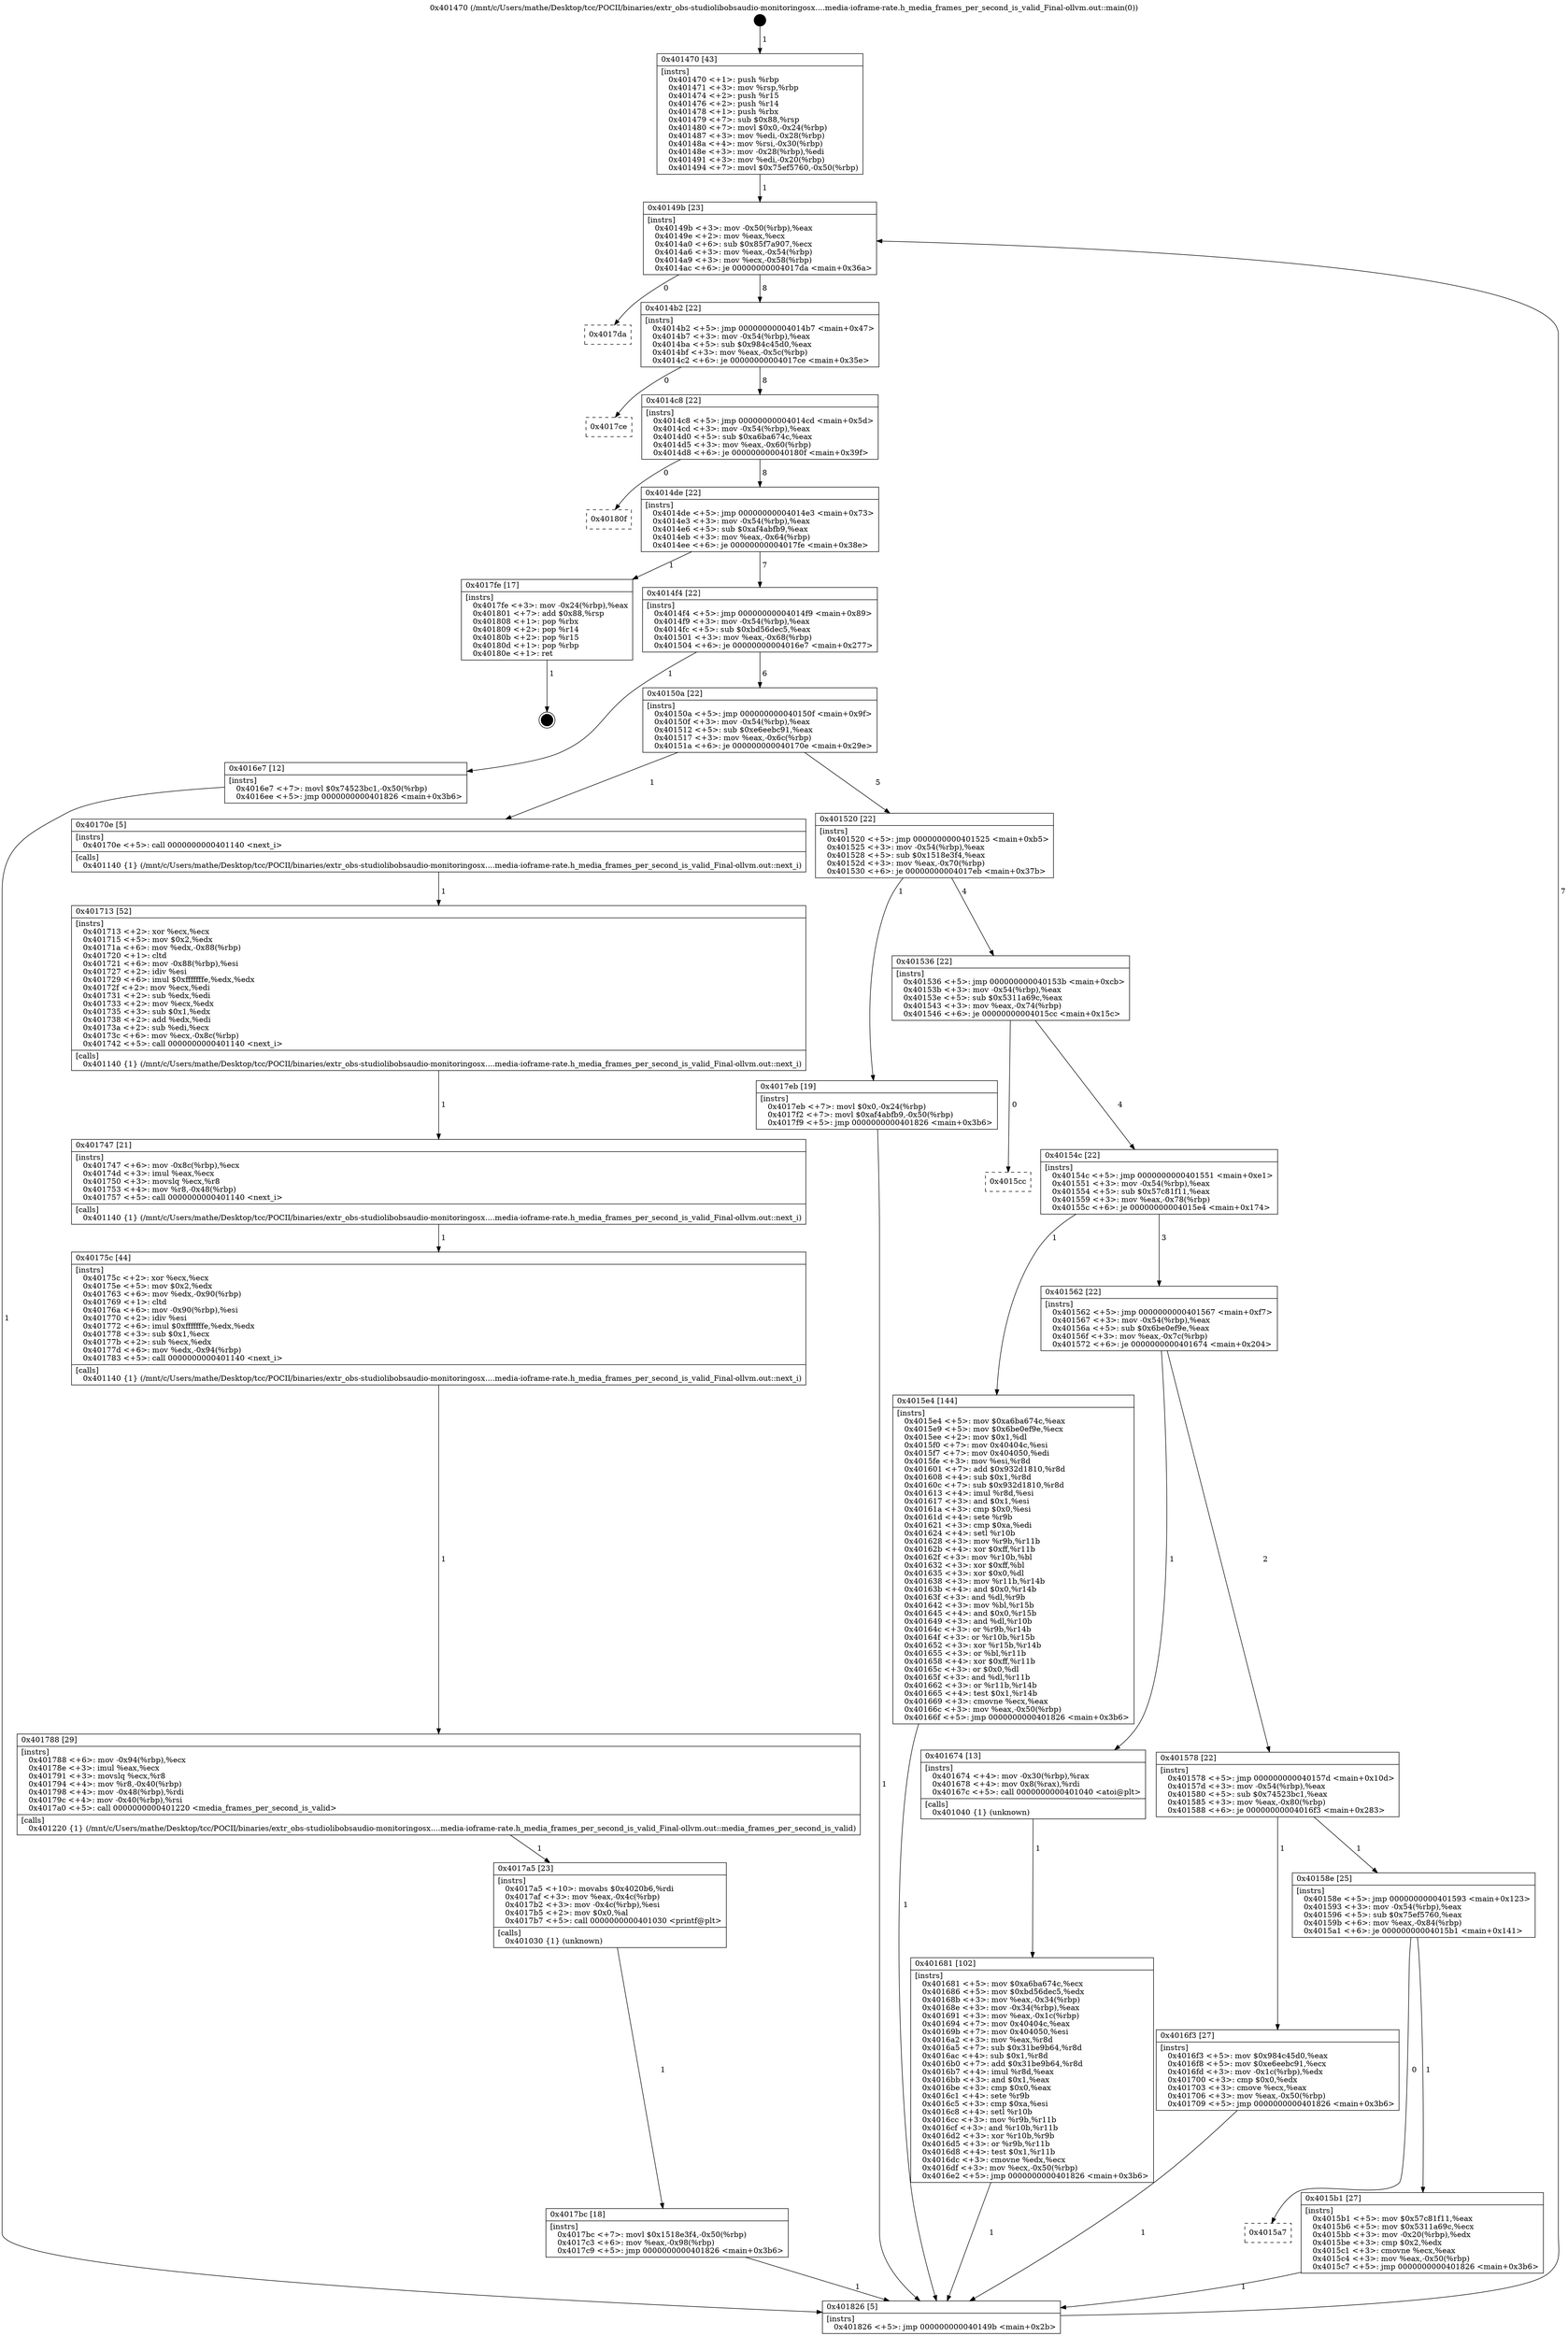 digraph "0x401470" {
  label = "0x401470 (/mnt/c/Users/mathe/Desktop/tcc/POCII/binaries/extr_obs-studiolibobsaudio-monitoringosx....media-ioframe-rate.h_media_frames_per_second_is_valid_Final-ollvm.out::main(0))"
  labelloc = "t"
  node[shape=record]

  Entry [label="",width=0.3,height=0.3,shape=circle,fillcolor=black,style=filled]
  "0x40149b" [label="{
     0x40149b [23]\l
     | [instrs]\l
     &nbsp;&nbsp;0x40149b \<+3\>: mov -0x50(%rbp),%eax\l
     &nbsp;&nbsp;0x40149e \<+2\>: mov %eax,%ecx\l
     &nbsp;&nbsp;0x4014a0 \<+6\>: sub $0x85f7a907,%ecx\l
     &nbsp;&nbsp;0x4014a6 \<+3\>: mov %eax,-0x54(%rbp)\l
     &nbsp;&nbsp;0x4014a9 \<+3\>: mov %ecx,-0x58(%rbp)\l
     &nbsp;&nbsp;0x4014ac \<+6\>: je 00000000004017da \<main+0x36a\>\l
  }"]
  "0x4017da" [label="{
     0x4017da\l
  }", style=dashed]
  "0x4014b2" [label="{
     0x4014b2 [22]\l
     | [instrs]\l
     &nbsp;&nbsp;0x4014b2 \<+5\>: jmp 00000000004014b7 \<main+0x47\>\l
     &nbsp;&nbsp;0x4014b7 \<+3\>: mov -0x54(%rbp),%eax\l
     &nbsp;&nbsp;0x4014ba \<+5\>: sub $0x984c45d0,%eax\l
     &nbsp;&nbsp;0x4014bf \<+3\>: mov %eax,-0x5c(%rbp)\l
     &nbsp;&nbsp;0x4014c2 \<+6\>: je 00000000004017ce \<main+0x35e\>\l
  }"]
  Exit [label="",width=0.3,height=0.3,shape=circle,fillcolor=black,style=filled,peripheries=2]
  "0x4017ce" [label="{
     0x4017ce\l
  }", style=dashed]
  "0x4014c8" [label="{
     0x4014c8 [22]\l
     | [instrs]\l
     &nbsp;&nbsp;0x4014c8 \<+5\>: jmp 00000000004014cd \<main+0x5d\>\l
     &nbsp;&nbsp;0x4014cd \<+3\>: mov -0x54(%rbp),%eax\l
     &nbsp;&nbsp;0x4014d0 \<+5\>: sub $0xa6ba674c,%eax\l
     &nbsp;&nbsp;0x4014d5 \<+3\>: mov %eax,-0x60(%rbp)\l
     &nbsp;&nbsp;0x4014d8 \<+6\>: je 000000000040180f \<main+0x39f\>\l
  }"]
  "0x4017bc" [label="{
     0x4017bc [18]\l
     | [instrs]\l
     &nbsp;&nbsp;0x4017bc \<+7\>: movl $0x1518e3f4,-0x50(%rbp)\l
     &nbsp;&nbsp;0x4017c3 \<+6\>: mov %eax,-0x98(%rbp)\l
     &nbsp;&nbsp;0x4017c9 \<+5\>: jmp 0000000000401826 \<main+0x3b6\>\l
  }"]
  "0x40180f" [label="{
     0x40180f\l
  }", style=dashed]
  "0x4014de" [label="{
     0x4014de [22]\l
     | [instrs]\l
     &nbsp;&nbsp;0x4014de \<+5\>: jmp 00000000004014e3 \<main+0x73\>\l
     &nbsp;&nbsp;0x4014e3 \<+3\>: mov -0x54(%rbp),%eax\l
     &nbsp;&nbsp;0x4014e6 \<+5\>: sub $0xaf4abfb9,%eax\l
     &nbsp;&nbsp;0x4014eb \<+3\>: mov %eax,-0x64(%rbp)\l
     &nbsp;&nbsp;0x4014ee \<+6\>: je 00000000004017fe \<main+0x38e\>\l
  }"]
  "0x4017a5" [label="{
     0x4017a5 [23]\l
     | [instrs]\l
     &nbsp;&nbsp;0x4017a5 \<+10\>: movabs $0x4020b6,%rdi\l
     &nbsp;&nbsp;0x4017af \<+3\>: mov %eax,-0x4c(%rbp)\l
     &nbsp;&nbsp;0x4017b2 \<+3\>: mov -0x4c(%rbp),%esi\l
     &nbsp;&nbsp;0x4017b5 \<+2\>: mov $0x0,%al\l
     &nbsp;&nbsp;0x4017b7 \<+5\>: call 0000000000401030 \<printf@plt\>\l
     | [calls]\l
     &nbsp;&nbsp;0x401030 \{1\} (unknown)\l
  }"]
  "0x4017fe" [label="{
     0x4017fe [17]\l
     | [instrs]\l
     &nbsp;&nbsp;0x4017fe \<+3\>: mov -0x24(%rbp),%eax\l
     &nbsp;&nbsp;0x401801 \<+7\>: add $0x88,%rsp\l
     &nbsp;&nbsp;0x401808 \<+1\>: pop %rbx\l
     &nbsp;&nbsp;0x401809 \<+2\>: pop %r14\l
     &nbsp;&nbsp;0x40180b \<+2\>: pop %r15\l
     &nbsp;&nbsp;0x40180d \<+1\>: pop %rbp\l
     &nbsp;&nbsp;0x40180e \<+1\>: ret\l
  }"]
  "0x4014f4" [label="{
     0x4014f4 [22]\l
     | [instrs]\l
     &nbsp;&nbsp;0x4014f4 \<+5\>: jmp 00000000004014f9 \<main+0x89\>\l
     &nbsp;&nbsp;0x4014f9 \<+3\>: mov -0x54(%rbp),%eax\l
     &nbsp;&nbsp;0x4014fc \<+5\>: sub $0xbd56dec5,%eax\l
     &nbsp;&nbsp;0x401501 \<+3\>: mov %eax,-0x68(%rbp)\l
     &nbsp;&nbsp;0x401504 \<+6\>: je 00000000004016e7 \<main+0x277\>\l
  }"]
  "0x401788" [label="{
     0x401788 [29]\l
     | [instrs]\l
     &nbsp;&nbsp;0x401788 \<+6\>: mov -0x94(%rbp),%ecx\l
     &nbsp;&nbsp;0x40178e \<+3\>: imul %eax,%ecx\l
     &nbsp;&nbsp;0x401791 \<+3\>: movslq %ecx,%r8\l
     &nbsp;&nbsp;0x401794 \<+4\>: mov %r8,-0x40(%rbp)\l
     &nbsp;&nbsp;0x401798 \<+4\>: mov -0x48(%rbp),%rdi\l
     &nbsp;&nbsp;0x40179c \<+4\>: mov -0x40(%rbp),%rsi\l
     &nbsp;&nbsp;0x4017a0 \<+5\>: call 0000000000401220 \<media_frames_per_second_is_valid\>\l
     | [calls]\l
     &nbsp;&nbsp;0x401220 \{1\} (/mnt/c/Users/mathe/Desktop/tcc/POCII/binaries/extr_obs-studiolibobsaudio-monitoringosx....media-ioframe-rate.h_media_frames_per_second_is_valid_Final-ollvm.out::media_frames_per_second_is_valid)\l
  }"]
  "0x4016e7" [label="{
     0x4016e7 [12]\l
     | [instrs]\l
     &nbsp;&nbsp;0x4016e7 \<+7\>: movl $0x74523bc1,-0x50(%rbp)\l
     &nbsp;&nbsp;0x4016ee \<+5\>: jmp 0000000000401826 \<main+0x3b6\>\l
  }"]
  "0x40150a" [label="{
     0x40150a [22]\l
     | [instrs]\l
     &nbsp;&nbsp;0x40150a \<+5\>: jmp 000000000040150f \<main+0x9f\>\l
     &nbsp;&nbsp;0x40150f \<+3\>: mov -0x54(%rbp),%eax\l
     &nbsp;&nbsp;0x401512 \<+5\>: sub $0xe6eebc91,%eax\l
     &nbsp;&nbsp;0x401517 \<+3\>: mov %eax,-0x6c(%rbp)\l
     &nbsp;&nbsp;0x40151a \<+6\>: je 000000000040170e \<main+0x29e\>\l
  }"]
  "0x40175c" [label="{
     0x40175c [44]\l
     | [instrs]\l
     &nbsp;&nbsp;0x40175c \<+2\>: xor %ecx,%ecx\l
     &nbsp;&nbsp;0x40175e \<+5\>: mov $0x2,%edx\l
     &nbsp;&nbsp;0x401763 \<+6\>: mov %edx,-0x90(%rbp)\l
     &nbsp;&nbsp;0x401769 \<+1\>: cltd\l
     &nbsp;&nbsp;0x40176a \<+6\>: mov -0x90(%rbp),%esi\l
     &nbsp;&nbsp;0x401770 \<+2\>: idiv %esi\l
     &nbsp;&nbsp;0x401772 \<+6\>: imul $0xfffffffe,%edx,%edx\l
     &nbsp;&nbsp;0x401778 \<+3\>: sub $0x1,%ecx\l
     &nbsp;&nbsp;0x40177b \<+2\>: sub %ecx,%edx\l
     &nbsp;&nbsp;0x40177d \<+6\>: mov %edx,-0x94(%rbp)\l
     &nbsp;&nbsp;0x401783 \<+5\>: call 0000000000401140 \<next_i\>\l
     | [calls]\l
     &nbsp;&nbsp;0x401140 \{1\} (/mnt/c/Users/mathe/Desktop/tcc/POCII/binaries/extr_obs-studiolibobsaudio-monitoringosx....media-ioframe-rate.h_media_frames_per_second_is_valid_Final-ollvm.out::next_i)\l
  }"]
  "0x40170e" [label="{
     0x40170e [5]\l
     | [instrs]\l
     &nbsp;&nbsp;0x40170e \<+5\>: call 0000000000401140 \<next_i\>\l
     | [calls]\l
     &nbsp;&nbsp;0x401140 \{1\} (/mnt/c/Users/mathe/Desktop/tcc/POCII/binaries/extr_obs-studiolibobsaudio-monitoringosx....media-ioframe-rate.h_media_frames_per_second_is_valid_Final-ollvm.out::next_i)\l
  }"]
  "0x401520" [label="{
     0x401520 [22]\l
     | [instrs]\l
     &nbsp;&nbsp;0x401520 \<+5\>: jmp 0000000000401525 \<main+0xb5\>\l
     &nbsp;&nbsp;0x401525 \<+3\>: mov -0x54(%rbp),%eax\l
     &nbsp;&nbsp;0x401528 \<+5\>: sub $0x1518e3f4,%eax\l
     &nbsp;&nbsp;0x40152d \<+3\>: mov %eax,-0x70(%rbp)\l
     &nbsp;&nbsp;0x401530 \<+6\>: je 00000000004017eb \<main+0x37b\>\l
  }"]
  "0x401747" [label="{
     0x401747 [21]\l
     | [instrs]\l
     &nbsp;&nbsp;0x401747 \<+6\>: mov -0x8c(%rbp),%ecx\l
     &nbsp;&nbsp;0x40174d \<+3\>: imul %eax,%ecx\l
     &nbsp;&nbsp;0x401750 \<+3\>: movslq %ecx,%r8\l
     &nbsp;&nbsp;0x401753 \<+4\>: mov %r8,-0x48(%rbp)\l
     &nbsp;&nbsp;0x401757 \<+5\>: call 0000000000401140 \<next_i\>\l
     | [calls]\l
     &nbsp;&nbsp;0x401140 \{1\} (/mnt/c/Users/mathe/Desktop/tcc/POCII/binaries/extr_obs-studiolibobsaudio-monitoringosx....media-ioframe-rate.h_media_frames_per_second_is_valid_Final-ollvm.out::next_i)\l
  }"]
  "0x4017eb" [label="{
     0x4017eb [19]\l
     | [instrs]\l
     &nbsp;&nbsp;0x4017eb \<+7\>: movl $0x0,-0x24(%rbp)\l
     &nbsp;&nbsp;0x4017f2 \<+7\>: movl $0xaf4abfb9,-0x50(%rbp)\l
     &nbsp;&nbsp;0x4017f9 \<+5\>: jmp 0000000000401826 \<main+0x3b6\>\l
  }"]
  "0x401536" [label="{
     0x401536 [22]\l
     | [instrs]\l
     &nbsp;&nbsp;0x401536 \<+5\>: jmp 000000000040153b \<main+0xcb\>\l
     &nbsp;&nbsp;0x40153b \<+3\>: mov -0x54(%rbp),%eax\l
     &nbsp;&nbsp;0x40153e \<+5\>: sub $0x5311a69c,%eax\l
     &nbsp;&nbsp;0x401543 \<+3\>: mov %eax,-0x74(%rbp)\l
     &nbsp;&nbsp;0x401546 \<+6\>: je 00000000004015cc \<main+0x15c\>\l
  }"]
  "0x401713" [label="{
     0x401713 [52]\l
     | [instrs]\l
     &nbsp;&nbsp;0x401713 \<+2\>: xor %ecx,%ecx\l
     &nbsp;&nbsp;0x401715 \<+5\>: mov $0x2,%edx\l
     &nbsp;&nbsp;0x40171a \<+6\>: mov %edx,-0x88(%rbp)\l
     &nbsp;&nbsp;0x401720 \<+1\>: cltd\l
     &nbsp;&nbsp;0x401721 \<+6\>: mov -0x88(%rbp),%esi\l
     &nbsp;&nbsp;0x401727 \<+2\>: idiv %esi\l
     &nbsp;&nbsp;0x401729 \<+6\>: imul $0xfffffffe,%edx,%edx\l
     &nbsp;&nbsp;0x40172f \<+2\>: mov %ecx,%edi\l
     &nbsp;&nbsp;0x401731 \<+2\>: sub %edx,%edi\l
     &nbsp;&nbsp;0x401733 \<+2\>: mov %ecx,%edx\l
     &nbsp;&nbsp;0x401735 \<+3\>: sub $0x1,%edx\l
     &nbsp;&nbsp;0x401738 \<+2\>: add %edx,%edi\l
     &nbsp;&nbsp;0x40173a \<+2\>: sub %edi,%ecx\l
     &nbsp;&nbsp;0x40173c \<+6\>: mov %ecx,-0x8c(%rbp)\l
     &nbsp;&nbsp;0x401742 \<+5\>: call 0000000000401140 \<next_i\>\l
     | [calls]\l
     &nbsp;&nbsp;0x401140 \{1\} (/mnt/c/Users/mathe/Desktop/tcc/POCII/binaries/extr_obs-studiolibobsaudio-monitoringosx....media-ioframe-rate.h_media_frames_per_second_is_valid_Final-ollvm.out::next_i)\l
  }"]
  "0x4015cc" [label="{
     0x4015cc\l
  }", style=dashed]
  "0x40154c" [label="{
     0x40154c [22]\l
     | [instrs]\l
     &nbsp;&nbsp;0x40154c \<+5\>: jmp 0000000000401551 \<main+0xe1\>\l
     &nbsp;&nbsp;0x401551 \<+3\>: mov -0x54(%rbp),%eax\l
     &nbsp;&nbsp;0x401554 \<+5\>: sub $0x57c81f11,%eax\l
     &nbsp;&nbsp;0x401559 \<+3\>: mov %eax,-0x78(%rbp)\l
     &nbsp;&nbsp;0x40155c \<+6\>: je 00000000004015e4 \<main+0x174\>\l
  }"]
  "0x401681" [label="{
     0x401681 [102]\l
     | [instrs]\l
     &nbsp;&nbsp;0x401681 \<+5\>: mov $0xa6ba674c,%ecx\l
     &nbsp;&nbsp;0x401686 \<+5\>: mov $0xbd56dec5,%edx\l
     &nbsp;&nbsp;0x40168b \<+3\>: mov %eax,-0x34(%rbp)\l
     &nbsp;&nbsp;0x40168e \<+3\>: mov -0x34(%rbp),%eax\l
     &nbsp;&nbsp;0x401691 \<+3\>: mov %eax,-0x1c(%rbp)\l
     &nbsp;&nbsp;0x401694 \<+7\>: mov 0x40404c,%eax\l
     &nbsp;&nbsp;0x40169b \<+7\>: mov 0x404050,%esi\l
     &nbsp;&nbsp;0x4016a2 \<+3\>: mov %eax,%r8d\l
     &nbsp;&nbsp;0x4016a5 \<+7\>: sub $0x31be9b64,%r8d\l
     &nbsp;&nbsp;0x4016ac \<+4\>: sub $0x1,%r8d\l
     &nbsp;&nbsp;0x4016b0 \<+7\>: add $0x31be9b64,%r8d\l
     &nbsp;&nbsp;0x4016b7 \<+4\>: imul %r8d,%eax\l
     &nbsp;&nbsp;0x4016bb \<+3\>: and $0x1,%eax\l
     &nbsp;&nbsp;0x4016be \<+3\>: cmp $0x0,%eax\l
     &nbsp;&nbsp;0x4016c1 \<+4\>: sete %r9b\l
     &nbsp;&nbsp;0x4016c5 \<+3\>: cmp $0xa,%esi\l
     &nbsp;&nbsp;0x4016c8 \<+4\>: setl %r10b\l
     &nbsp;&nbsp;0x4016cc \<+3\>: mov %r9b,%r11b\l
     &nbsp;&nbsp;0x4016cf \<+3\>: and %r10b,%r11b\l
     &nbsp;&nbsp;0x4016d2 \<+3\>: xor %r10b,%r9b\l
     &nbsp;&nbsp;0x4016d5 \<+3\>: or %r9b,%r11b\l
     &nbsp;&nbsp;0x4016d8 \<+4\>: test $0x1,%r11b\l
     &nbsp;&nbsp;0x4016dc \<+3\>: cmovne %edx,%ecx\l
     &nbsp;&nbsp;0x4016df \<+3\>: mov %ecx,-0x50(%rbp)\l
     &nbsp;&nbsp;0x4016e2 \<+5\>: jmp 0000000000401826 \<main+0x3b6\>\l
  }"]
  "0x4015e4" [label="{
     0x4015e4 [144]\l
     | [instrs]\l
     &nbsp;&nbsp;0x4015e4 \<+5\>: mov $0xa6ba674c,%eax\l
     &nbsp;&nbsp;0x4015e9 \<+5\>: mov $0x6be0ef9e,%ecx\l
     &nbsp;&nbsp;0x4015ee \<+2\>: mov $0x1,%dl\l
     &nbsp;&nbsp;0x4015f0 \<+7\>: mov 0x40404c,%esi\l
     &nbsp;&nbsp;0x4015f7 \<+7\>: mov 0x404050,%edi\l
     &nbsp;&nbsp;0x4015fe \<+3\>: mov %esi,%r8d\l
     &nbsp;&nbsp;0x401601 \<+7\>: add $0x932d1810,%r8d\l
     &nbsp;&nbsp;0x401608 \<+4\>: sub $0x1,%r8d\l
     &nbsp;&nbsp;0x40160c \<+7\>: sub $0x932d1810,%r8d\l
     &nbsp;&nbsp;0x401613 \<+4\>: imul %r8d,%esi\l
     &nbsp;&nbsp;0x401617 \<+3\>: and $0x1,%esi\l
     &nbsp;&nbsp;0x40161a \<+3\>: cmp $0x0,%esi\l
     &nbsp;&nbsp;0x40161d \<+4\>: sete %r9b\l
     &nbsp;&nbsp;0x401621 \<+3\>: cmp $0xa,%edi\l
     &nbsp;&nbsp;0x401624 \<+4\>: setl %r10b\l
     &nbsp;&nbsp;0x401628 \<+3\>: mov %r9b,%r11b\l
     &nbsp;&nbsp;0x40162b \<+4\>: xor $0xff,%r11b\l
     &nbsp;&nbsp;0x40162f \<+3\>: mov %r10b,%bl\l
     &nbsp;&nbsp;0x401632 \<+3\>: xor $0xff,%bl\l
     &nbsp;&nbsp;0x401635 \<+3\>: xor $0x0,%dl\l
     &nbsp;&nbsp;0x401638 \<+3\>: mov %r11b,%r14b\l
     &nbsp;&nbsp;0x40163b \<+4\>: and $0x0,%r14b\l
     &nbsp;&nbsp;0x40163f \<+3\>: and %dl,%r9b\l
     &nbsp;&nbsp;0x401642 \<+3\>: mov %bl,%r15b\l
     &nbsp;&nbsp;0x401645 \<+4\>: and $0x0,%r15b\l
     &nbsp;&nbsp;0x401649 \<+3\>: and %dl,%r10b\l
     &nbsp;&nbsp;0x40164c \<+3\>: or %r9b,%r14b\l
     &nbsp;&nbsp;0x40164f \<+3\>: or %r10b,%r15b\l
     &nbsp;&nbsp;0x401652 \<+3\>: xor %r15b,%r14b\l
     &nbsp;&nbsp;0x401655 \<+3\>: or %bl,%r11b\l
     &nbsp;&nbsp;0x401658 \<+4\>: xor $0xff,%r11b\l
     &nbsp;&nbsp;0x40165c \<+3\>: or $0x0,%dl\l
     &nbsp;&nbsp;0x40165f \<+3\>: and %dl,%r11b\l
     &nbsp;&nbsp;0x401662 \<+3\>: or %r11b,%r14b\l
     &nbsp;&nbsp;0x401665 \<+4\>: test $0x1,%r14b\l
     &nbsp;&nbsp;0x401669 \<+3\>: cmovne %ecx,%eax\l
     &nbsp;&nbsp;0x40166c \<+3\>: mov %eax,-0x50(%rbp)\l
     &nbsp;&nbsp;0x40166f \<+5\>: jmp 0000000000401826 \<main+0x3b6\>\l
  }"]
  "0x401562" [label="{
     0x401562 [22]\l
     | [instrs]\l
     &nbsp;&nbsp;0x401562 \<+5\>: jmp 0000000000401567 \<main+0xf7\>\l
     &nbsp;&nbsp;0x401567 \<+3\>: mov -0x54(%rbp),%eax\l
     &nbsp;&nbsp;0x40156a \<+5\>: sub $0x6be0ef9e,%eax\l
     &nbsp;&nbsp;0x40156f \<+3\>: mov %eax,-0x7c(%rbp)\l
     &nbsp;&nbsp;0x401572 \<+6\>: je 0000000000401674 \<main+0x204\>\l
  }"]
  "0x401470" [label="{
     0x401470 [43]\l
     | [instrs]\l
     &nbsp;&nbsp;0x401470 \<+1\>: push %rbp\l
     &nbsp;&nbsp;0x401471 \<+3\>: mov %rsp,%rbp\l
     &nbsp;&nbsp;0x401474 \<+2\>: push %r15\l
     &nbsp;&nbsp;0x401476 \<+2\>: push %r14\l
     &nbsp;&nbsp;0x401478 \<+1\>: push %rbx\l
     &nbsp;&nbsp;0x401479 \<+7\>: sub $0x88,%rsp\l
     &nbsp;&nbsp;0x401480 \<+7\>: movl $0x0,-0x24(%rbp)\l
     &nbsp;&nbsp;0x401487 \<+3\>: mov %edi,-0x28(%rbp)\l
     &nbsp;&nbsp;0x40148a \<+4\>: mov %rsi,-0x30(%rbp)\l
     &nbsp;&nbsp;0x40148e \<+3\>: mov -0x28(%rbp),%edi\l
     &nbsp;&nbsp;0x401491 \<+3\>: mov %edi,-0x20(%rbp)\l
     &nbsp;&nbsp;0x401494 \<+7\>: movl $0x75ef5760,-0x50(%rbp)\l
  }"]
  "0x401674" [label="{
     0x401674 [13]\l
     | [instrs]\l
     &nbsp;&nbsp;0x401674 \<+4\>: mov -0x30(%rbp),%rax\l
     &nbsp;&nbsp;0x401678 \<+4\>: mov 0x8(%rax),%rdi\l
     &nbsp;&nbsp;0x40167c \<+5\>: call 0000000000401040 \<atoi@plt\>\l
     | [calls]\l
     &nbsp;&nbsp;0x401040 \{1\} (unknown)\l
  }"]
  "0x401578" [label="{
     0x401578 [22]\l
     | [instrs]\l
     &nbsp;&nbsp;0x401578 \<+5\>: jmp 000000000040157d \<main+0x10d\>\l
     &nbsp;&nbsp;0x40157d \<+3\>: mov -0x54(%rbp),%eax\l
     &nbsp;&nbsp;0x401580 \<+5\>: sub $0x74523bc1,%eax\l
     &nbsp;&nbsp;0x401585 \<+3\>: mov %eax,-0x80(%rbp)\l
     &nbsp;&nbsp;0x401588 \<+6\>: je 00000000004016f3 \<main+0x283\>\l
  }"]
  "0x401826" [label="{
     0x401826 [5]\l
     | [instrs]\l
     &nbsp;&nbsp;0x401826 \<+5\>: jmp 000000000040149b \<main+0x2b\>\l
  }"]
  "0x4016f3" [label="{
     0x4016f3 [27]\l
     | [instrs]\l
     &nbsp;&nbsp;0x4016f3 \<+5\>: mov $0x984c45d0,%eax\l
     &nbsp;&nbsp;0x4016f8 \<+5\>: mov $0xe6eebc91,%ecx\l
     &nbsp;&nbsp;0x4016fd \<+3\>: mov -0x1c(%rbp),%edx\l
     &nbsp;&nbsp;0x401700 \<+3\>: cmp $0x0,%edx\l
     &nbsp;&nbsp;0x401703 \<+3\>: cmove %ecx,%eax\l
     &nbsp;&nbsp;0x401706 \<+3\>: mov %eax,-0x50(%rbp)\l
     &nbsp;&nbsp;0x401709 \<+5\>: jmp 0000000000401826 \<main+0x3b6\>\l
  }"]
  "0x40158e" [label="{
     0x40158e [25]\l
     | [instrs]\l
     &nbsp;&nbsp;0x40158e \<+5\>: jmp 0000000000401593 \<main+0x123\>\l
     &nbsp;&nbsp;0x401593 \<+3\>: mov -0x54(%rbp),%eax\l
     &nbsp;&nbsp;0x401596 \<+5\>: sub $0x75ef5760,%eax\l
     &nbsp;&nbsp;0x40159b \<+6\>: mov %eax,-0x84(%rbp)\l
     &nbsp;&nbsp;0x4015a1 \<+6\>: je 00000000004015b1 \<main+0x141\>\l
  }"]
  "0x4015a7" [label="{
     0x4015a7\l
  }", style=dashed]
  "0x4015b1" [label="{
     0x4015b1 [27]\l
     | [instrs]\l
     &nbsp;&nbsp;0x4015b1 \<+5\>: mov $0x57c81f11,%eax\l
     &nbsp;&nbsp;0x4015b6 \<+5\>: mov $0x5311a69c,%ecx\l
     &nbsp;&nbsp;0x4015bb \<+3\>: mov -0x20(%rbp),%edx\l
     &nbsp;&nbsp;0x4015be \<+3\>: cmp $0x2,%edx\l
     &nbsp;&nbsp;0x4015c1 \<+3\>: cmovne %ecx,%eax\l
     &nbsp;&nbsp;0x4015c4 \<+3\>: mov %eax,-0x50(%rbp)\l
     &nbsp;&nbsp;0x4015c7 \<+5\>: jmp 0000000000401826 \<main+0x3b6\>\l
  }"]
  Entry -> "0x401470" [label=" 1"]
  "0x40149b" -> "0x4017da" [label=" 0"]
  "0x40149b" -> "0x4014b2" [label=" 8"]
  "0x4017fe" -> Exit [label=" 1"]
  "0x4014b2" -> "0x4017ce" [label=" 0"]
  "0x4014b2" -> "0x4014c8" [label=" 8"]
  "0x4017eb" -> "0x401826" [label=" 1"]
  "0x4014c8" -> "0x40180f" [label=" 0"]
  "0x4014c8" -> "0x4014de" [label=" 8"]
  "0x4017bc" -> "0x401826" [label=" 1"]
  "0x4014de" -> "0x4017fe" [label=" 1"]
  "0x4014de" -> "0x4014f4" [label=" 7"]
  "0x4017a5" -> "0x4017bc" [label=" 1"]
  "0x4014f4" -> "0x4016e7" [label=" 1"]
  "0x4014f4" -> "0x40150a" [label=" 6"]
  "0x401788" -> "0x4017a5" [label=" 1"]
  "0x40150a" -> "0x40170e" [label=" 1"]
  "0x40150a" -> "0x401520" [label=" 5"]
  "0x40175c" -> "0x401788" [label=" 1"]
  "0x401520" -> "0x4017eb" [label=" 1"]
  "0x401520" -> "0x401536" [label=" 4"]
  "0x401747" -> "0x40175c" [label=" 1"]
  "0x401536" -> "0x4015cc" [label=" 0"]
  "0x401536" -> "0x40154c" [label=" 4"]
  "0x401713" -> "0x401747" [label=" 1"]
  "0x40154c" -> "0x4015e4" [label=" 1"]
  "0x40154c" -> "0x401562" [label=" 3"]
  "0x40170e" -> "0x401713" [label=" 1"]
  "0x401562" -> "0x401674" [label=" 1"]
  "0x401562" -> "0x401578" [label=" 2"]
  "0x4016f3" -> "0x401826" [label=" 1"]
  "0x401578" -> "0x4016f3" [label=" 1"]
  "0x401578" -> "0x40158e" [label=" 1"]
  "0x4016e7" -> "0x401826" [label=" 1"]
  "0x40158e" -> "0x4015b1" [label=" 1"]
  "0x40158e" -> "0x4015a7" [label=" 0"]
  "0x4015b1" -> "0x401826" [label=" 1"]
  "0x401470" -> "0x40149b" [label=" 1"]
  "0x401826" -> "0x40149b" [label=" 7"]
  "0x4015e4" -> "0x401826" [label=" 1"]
  "0x401674" -> "0x401681" [label=" 1"]
  "0x401681" -> "0x401826" [label=" 1"]
}
